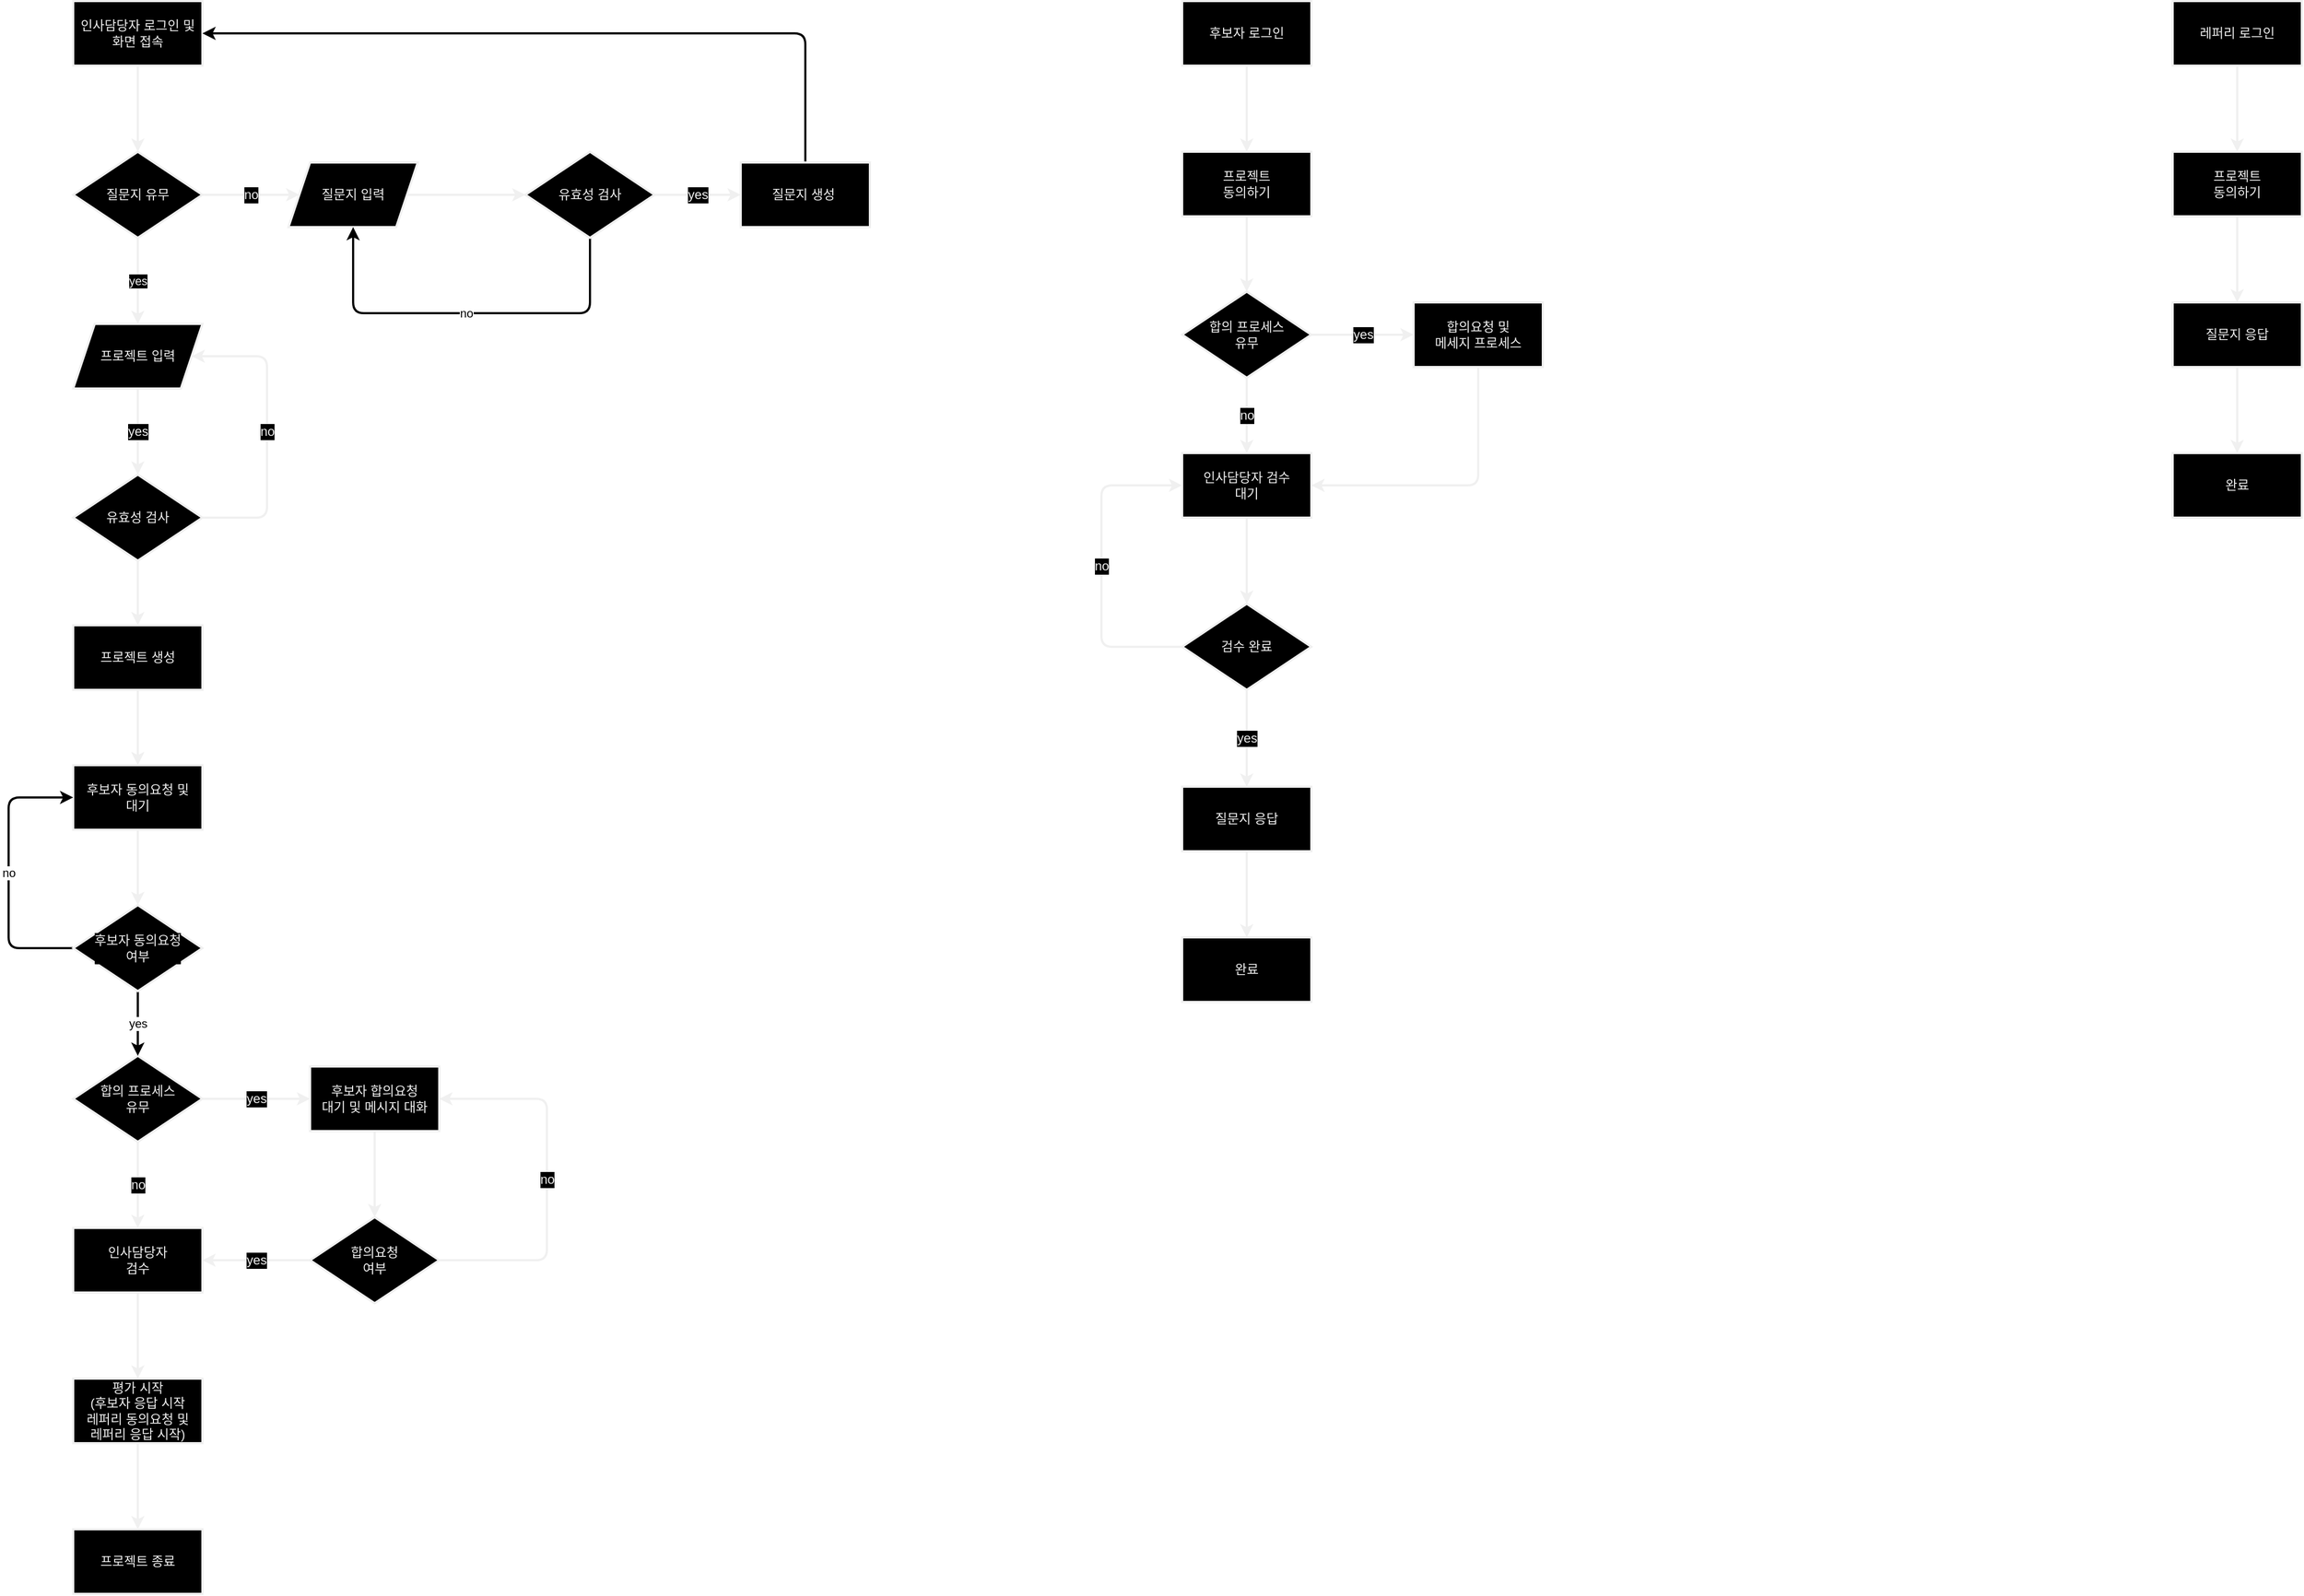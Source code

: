 <mxfile scale="1" border="0">
    <diagram id="-TkkRAmG4_V0f1dHDEug" name="Page-1">
        <mxGraphModel dx="2060" dy="874" grid="1" gridSize="10" guides="1" tooltips="1" connect="1" arrows="1" fold="1" page="1" pageScale="1" pageWidth="850" pageHeight="1100" background="none" math="0" shadow="0">
            <root>
                <mxCell id="0"/>
                <mxCell id="1" parent="0"/>
                <mxCell id="5" style="edgeStyle=none;html=1;exitX=0.5;exitY=1;exitDx=0;exitDy=0;entryX=0.5;entryY=0;entryDx=0;entryDy=0;strokeWidth=2;fillColor=#000000;labelBackgroundColor=#000000;labelBorderColor=none;fontStyle=0;strokeColor=#F0F0F0;fontColor=#F0F0F0;" parent="1" source="3" target="17" edge="1">
                    <mxGeometry relative="1" as="geometry">
                        <mxPoint x="175" y="250" as="targetPoint"/>
                    </mxGeometry>
                </mxCell>
                <mxCell id="3" value="인사담당자 로그인 및&lt;br&gt;화면 접속" style="rounded=0;whiteSpace=wrap;html=1;strokeWidth=2;fillColor=#000000;labelBackgroundColor=#000000;labelBorderColor=none;fontStyle=0;strokeColor=#F0F0F0;fontColor=#F0F0F0;" parent="1" vertex="1">
                    <mxGeometry x="115" y="150" width="120" height="60" as="geometry"/>
                </mxCell>
                <mxCell id="6" value="yes" style="edgeStyle=none;html=1;exitX=0.5;exitY=1;exitDx=0;exitDy=0;entryX=0.5;entryY=0;entryDx=0;entryDy=0;strokeWidth=2;fillColor=#000000;labelBackgroundColor=#000000;labelBorderColor=none;fontStyle=0;strokeColor=#F0F0F0;fontColor=#F0F0F0;" parent="1" source="17" target="25" edge="1">
                    <mxGeometry relative="1" as="geometry">
                        <mxPoint x="175" y="320" as="sourcePoint"/>
                        <mxPoint x="175" y="380" as="targetPoint"/>
                    </mxGeometry>
                </mxCell>
                <mxCell id="27" value="no" style="edgeStyle=none;html=1;fontFamily=Helvetica;fontSize=12;fontColor=#F0F0F0;strokeWidth=2;fillColor=#000000;labelBackgroundColor=#000000;labelBorderColor=none;fontStyle=0;strokeColor=#F0F0F0;" parent="1" source="17" target="26" edge="1">
                    <mxGeometry relative="1" as="geometry"/>
                </mxCell>
                <mxCell id="17" value="질문지 유무" style="rhombus;whiteSpace=wrap;html=1;rounded=0;shadow=0;fontFamily=Helvetica;fontSize=12;strokeWidth=2;fillColor=#000000;labelBackgroundColor=#000000;labelBorderColor=none;fontStyle=0;strokeColor=#F0F0F0;fontColor=#F0F0F0;" parent="1" vertex="1">
                    <mxGeometry x="115" y="290" width="120" height="80" as="geometry"/>
                </mxCell>
                <mxCell id="39" value="yes" style="edgeStyle=none;html=1;exitX=0.5;exitY=1;exitDx=0;exitDy=0;entryX=0.5;entryY=0;entryDx=0;entryDy=0;fontFamily=Helvetica;fontSize=12;fontColor=#F0F0F0;strokeWidth=2;fillColor=#000000;labelBackgroundColor=#000000;labelBorderColor=none;fontStyle=0;strokeColor=#F0F0F0;" parent="1" source="25" target="38" edge="1">
                    <mxGeometry relative="1" as="geometry"/>
                </mxCell>
                <mxCell id="25" value="프로젝트 입력" style="shape=parallelogram;perimeter=parallelogramPerimeter;whiteSpace=wrap;html=1;fixedSize=1;rounded=0;shadow=0;fontFamily=Helvetica;fontSize=12;strokeWidth=2;fillColor=#000000;labelBackgroundColor=#000000;labelBorderColor=none;fontStyle=0;strokeColor=#F0F0F0;fontColor=#F0F0F0;" parent="1" vertex="1">
                    <mxGeometry x="115" y="450" width="120" height="60" as="geometry"/>
                </mxCell>
                <mxCell id="30" value="" style="edgeStyle=none;html=1;fontFamily=Helvetica;fontSize=12;fontColor=#F0F0F0;strokeWidth=2;fillColor=#000000;labelBackgroundColor=#000000;labelBorderColor=none;fontStyle=0;strokeColor=#F0F0F0;" parent="1" source="26" target="29" edge="1">
                    <mxGeometry relative="1" as="geometry"/>
                </mxCell>
                <mxCell id="26" value="질문지 입력" style="shape=parallelogram;perimeter=parallelogramPerimeter;whiteSpace=wrap;html=1;fixedSize=1;rounded=0;shadow=0;strokeWidth=2;fillColor=#000000;labelBackgroundColor=#000000;labelBorderColor=none;fontStyle=0;strokeColor=#F0F0F0;fontColor=#F0F0F0;" parent="1" vertex="1">
                    <mxGeometry x="315" y="300" width="120" height="60" as="geometry"/>
                </mxCell>
                <mxCell id="34" value="yes" style="edgeStyle=none;html=1;fontFamily=Helvetica;fontSize=12;fontColor=#F0F0F0;strokeWidth=2;fillColor=#000000;labelBackgroundColor=#000000;labelBorderColor=none;fontStyle=0;strokeColor=#F0F0F0;" parent="1" source="29" target="33" edge="1">
                    <mxGeometry relative="1" as="geometry"/>
                </mxCell>
                <mxCell id="121" value="no" style="edgeStyle=none;html=1;exitX=0.5;exitY=1;exitDx=0;exitDy=0;entryX=0.5;entryY=1;entryDx=0;entryDy=0;strokeWidth=2;" edge="1" parent="1" source="29" target="26">
                    <mxGeometry relative="1" as="geometry">
                        <Array as="points">
                            <mxPoint x="595" y="440"/>
                            <mxPoint x="480" y="440"/>
                            <mxPoint x="375" y="440"/>
                        </Array>
                    </mxGeometry>
                </mxCell>
                <mxCell id="29" value="유효성 검사" style="rhombus;whiteSpace=wrap;html=1;rounded=0;shadow=0;strokeWidth=2;fillColor=#000000;labelBackgroundColor=#000000;labelBorderColor=none;fontStyle=0;strokeColor=#F0F0F0;fontColor=#F0F0F0;" parent="1" vertex="1">
                    <mxGeometry x="535" y="290" width="120" height="80" as="geometry"/>
                </mxCell>
                <mxCell id="120" style="edgeStyle=none;html=1;exitX=0.5;exitY=0;exitDx=0;exitDy=0;entryX=1;entryY=0.5;entryDx=0;entryDy=0;strokeWidth=2;" edge="1" parent="1" source="33" target="3">
                    <mxGeometry relative="1" as="geometry">
                        <Array as="points">
                            <mxPoint x="795" y="180"/>
                            <mxPoint x="560" y="180"/>
                        </Array>
                    </mxGeometry>
                </mxCell>
                <mxCell id="33" value="질문지 생성&amp;nbsp;" style="whiteSpace=wrap;html=1;rounded=0;shadow=0;strokeWidth=2;fillColor=#000000;labelBackgroundColor=#000000;labelBorderColor=none;fontStyle=0;strokeColor=#F0F0F0;fontColor=#F0F0F0;" parent="1" vertex="1">
                    <mxGeometry x="735" y="300" width="120" height="60" as="geometry"/>
                </mxCell>
                <mxCell id="40" value="no" style="edgeStyle=none;html=1;exitX=1;exitY=0.5;exitDx=0;exitDy=0;entryX=1;entryY=0.5;entryDx=0;entryDy=0;fontFamily=Helvetica;fontSize=12;fontColor=#F0F0F0;strokeWidth=2;fillColor=#000000;labelBackgroundColor=#000000;labelBorderColor=none;fontStyle=0;strokeColor=#F0F0F0;" parent="1" source="38" target="25" edge="1">
                    <mxGeometry relative="1" as="geometry">
                        <Array as="points">
                            <mxPoint x="295" y="630"/>
                            <mxPoint x="295" y="560"/>
                            <mxPoint x="295" y="480"/>
                        </Array>
                    </mxGeometry>
                </mxCell>
                <mxCell id="42" style="edgeStyle=none;html=1;exitX=0.5;exitY=1;exitDx=0;exitDy=0;fontFamily=Helvetica;fontSize=12;fontColor=#F0F0F0;strokeWidth=2;fillColor=#000000;labelBackgroundColor=#000000;labelBorderColor=none;fontStyle=0;strokeColor=#F0F0F0;" parent="1" source="38" target="41" edge="1">
                    <mxGeometry relative="1" as="geometry"/>
                </mxCell>
                <mxCell id="38" value="유효성 검사" style="rhombus;whiteSpace=wrap;html=1;rounded=0;shadow=0;fontFamily=Helvetica;fontSize=12;strokeWidth=2;fillColor=#000000;labelBackgroundColor=#000000;labelBorderColor=none;fontStyle=0;strokeColor=#F0F0F0;fontColor=#F0F0F0;" parent="1" vertex="1">
                    <mxGeometry x="115" y="590" width="120" height="80" as="geometry"/>
                </mxCell>
                <mxCell id="44" style="edgeStyle=none;html=1;exitX=0.5;exitY=1;exitDx=0;exitDy=0;fontFamily=Helvetica;fontSize=12;fontColor=#F0F0F0;entryX=0.5;entryY=0;entryDx=0;entryDy=0;strokeWidth=2;fillColor=#000000;labelBackgroundColor=#000000;labelBorderColor=none;fontStyle=0;strokeColor=#F0F0F0;" parent="1" source="41" target="45" edge="1">
                    <mxGeometry relative="1" as="geometry">
                        <mxPoint x="205" y="860" as="targetPoint"/>
                    </mxGeometry>
                </mxCell>
                <mxCell id="41" value="프로젝트 생성" style="whiteSpace=wrap;html=1;rounded=0;shadow=0;strokeWidth=2;fillColor=#000000;labelBackgroundColor=#000000;labelBorderColor=none;fontStyle=0;strokeColor=#F0F0F0;fontColor=#F0F0F0;" parent="1" vertex="1">
                    <mxGeometry x="115" y="730" width="120" height="60" as="geometry"/>
                </mxCell>
                <mxCell id="57" style="edgeStyle=none;html=1;exitX=0.5;exitY=1;exitDx=0;exitDy=0;fontFamily=Helvetica;fontSize=12;fontColor=#F0F0F0;strokeWidth=2;fillColor=#000000;labelBackgroundColor=#000000;labelBorderColor=none;fontStyle=0;strokeColor=#F0F0F0;entryX=0.5;entryY=0;entryDx=0;entryDy=0;" parent="1" source="45" target="114" edge="1">
                    <mxGeometry relative="1" as="geometry">
                        <mxPoint x="175" y="990" as="targetPoint"/>
                        <Array as="points"/>
                    </mxGeometry>
                </mxCell>
                <mxCell id="45" value="후보자 동의요청 및&lt;br&gt;대기" style="whiteSpace=wrap;html=1;rounded=0;shadow=0;strokeWidth=2;fillColor=#000000;labelBackgroundColor=#000000;labelBorderColor=none;fontStyle=0;strokeColor=#F0F0F0;fontColor=#F0F0F0;" parent="1" vertex="1">
                    <mxGeometry x="115" y="860" width="120" height="60" as="geometry"/>
                </mxCell>
                <mxCell id="74" style="edgeStyle=none;html=1;exitX=0.5;exitY=1;exitDx=0;exitDy=0;entryX=0.5;entryY=0;entryDx=0;entryDy=0;fontFamily=Helvetica;fontSize=12;fontColor=#F0F0F0;strokeWidth=2;fillColor=#000000;labelBackgroundColor=#000000;labelBorderColor=none;fontStyle=0;strokeColor=#F0F0F0;" parent="1" source="46" target="73" edge="1">
                    <mxGeometry relative="1" as="geometry"/>
                </mxCell>
                <mxCell id="46" value="후보자 로그인" style="rounded=0;whiteSpace=wrap;html=1;strokeWidth=2;fillColor=#000000;labelBackgroundColor=#000000;labelBorderColor=none;fontStyle=0;strokeColor=#F0F0F0;fontColor=#F0F0F0;" parent="1" vertex="1">
                    <mxGeometry x="1145" y="150" width="120" height="60" as="geometry"/>
                </mxCell>
                <mxCell id="59" value="no" style="edgeStyle=none;html=1;fontFamily=Helvetica;fontSize=12;fontColor=#F0F0F0;strokeWidth=2;fillColor=#000000;labelBackgroundColor=#000000;labelBorderColor=none;fontStyle=0;strokeColor=#F0F0F0;" parent="1" source="56" target="58" edge="1">
                    <mxGeometry relative="1" as="geometry"/>
                </mxCell>
                <mxCell id="61" value="yes" style="edgeStyle=none;html=1;fontFamily=Helvetica;fontSize=12;fontColor=#F0F0F0;strokeWidth=2;fillColor=#000000;labelBackgroundColor=#000000;labelBorderColor=none;fontStyle=0;strokeColor=#F0F0F0;" parent="1" source="56" target="60" edge="1">
                    <mxGeometry relative="1" as="geometry"/>
                </mxCell>
                <mxCell id="56" value="합의 프로세스&lt;br&gt;유무" style="rhombus;whiteSpace=wrap;html=1;rounded=0;shadow=0;fontFamily=Helvetica;fontSize=12;strokeWidth=2;fillColor=#000000;labelBackgroundColor=#000000;labelBorderColor=none;fontStyle=0;strokeColor=#F0F0F0;fontColor=#F0F0F0;" parent="1" vertex="1">
                    <mxGeometry x="115" y="1130" width="120" height="80" as="geometry"/>
                </mxCell>
                <mxCell id="69" value="" style="edgeStyle=none;html=1;fontFamily=Helvetica;fontSize=12;fontColor=#F0F0F0;strokeWidth=2;fillColor=#000000;labelBackgroundColor=#000000;labelBorderColor=none;fontStyle=0;strokeColor=#F0F0F0;" parent="1" source="58" target="68" edge="1">
                    <mxGeometry relative="1" as="geometry"/>
                </mxCell>
                <mxCell id="58" value="인사담당자&lt;br&gt;검수" style="whiteSpace=wrap;html=1;rounded=0;shadow=0;strokeWidth=2;fillColor=#000000;labelBackgroundColor=#000000;labelBorderColor=none;fontStyle=0;strokeColor=#F0F0F0;fontColor=#F0F0F0;" parent="1" vertex="1">
                    <mxGeometry x="115" y="1290" width="120" height="60" as="geometry"/>
                </mxCell>
                <mxCell id="63" style="edgeStyle=none;html=1;exitX=0.5;exitY=1;exitDx=0;exitDy=0;fontFamily=Helvetica;fontSize=12;fontColor=#F0F0F0;strokeWidth=2;fillColor=#000000;labelBackgroundColor=#000000;labelBorderColor=none;fontStyle=0;strokeColor=#F0F0F0;" parent="1" source="60" target="62" edge="1">
                    <mxGeometry relative="1" as="geometry"/>
                </mxCell>
                <mxCell id="60" value="후보자 합의요청&lt;br&gt;대기 및 메시지 대화" style="whiteSpace=wrap;html=1;rounded=0;shadow=0;strokeWidth=2;fillColor=#000000;labelBackgroundColor=#000000;labelBorderColor=none;fontStyle=0;strokeColor=#F0F0F0;fontColor=#F0F0F0;" parent="1" vertex="1">
                    <mxGeometry x="335" y="1140" width="120" height="60" as="geometry"/>
                </mxCell>
                <mxCell id="66" value="yes" style="edgeStyle=none;html=1;exitX=0;exitY=0.5;exitDx=0;exitDy=0;entryX=1;entryY=0.5;entryDx=0;entryDy=0;fontFamily=Helvetica;fontSize=12;fontColor=#F0F0F0;strokeWidth=2;fillColor=#000000;labelBackgroundColor=#000000;labelBorderColor=none;fontStyle=0;strokeColor=#F0F0F0;" parent="1" source="62" target="58" edge="1">
                    <mxGeometry relative="1" as="geometry"/>
                </mxCell>
                <mxCell id="67" value="no" style="edgeStyle=none;html=1;exitX=1;exitY=0.5;exitDx=0;exitDy=0;entryX=1;entryY=0.5;entryDx=0;entryDy=0;fontFamily=Helvetica;fontSize=12;fontColor=#F0F0F0;strokeWidth=2;fillColor=#000000;labelBackgroundColor=#000000;labelBorderColor=none;fontStyle=0;strokeColor=#F0F0F0;" parent="1" source="62" target="60" edge="1">
                    <mxGeometry relative="1" as="geometry">
                        <Array as="points">
                            <mxPoint x="555" y="1320"/>
                            <mxPoint x="555" y="1250"/>
                            <mxPoint x="555" y="1170"/>
                        </Array>
                    </mxGeometry>
                </mxCell>
                <mxCell id="62" value="합의요청&lt;br&gt;여부" style="rhombus;whiteSpace=wrap;html=1;rounded=0;shadow=0;fontFamily=Helvetica;fontSize=12;strokeWidth=2;fillColor=#000000;labelBackgroundColor=#000000;labelBorderColor=none;fontStyle=0;strokeColor=#F0F0F0;fontColor=#F0F0F0;" parent="1" vertex="1">
                    <mxGeometry x="335" y="1280" width="120" height="80" as="geometry"/>
                </mxCell>
                <mxCell id="71" value="" style="edgeStyle=none;html=1;fontFamily=Helvetica;fontSize=12;fontColor=#F0F0F0;strokeWidth=2;fillColor=#000000;labelBackgroundColor=#000000;labelBorderColor=none;fontStyle=0;strokeColor=#F0F0F0;" parent="1" source="68" target="70" edge="1">
                    <mxGeometry relative="1" as="geometry"/>
                </mxCell>
                <mxCell id="68" value="평가 시작&lt;br&gt;(후보자 응답 시작&lt;br&gt;레퍼리 동의요청 및&lt;br&gt;레퍼리 응답 시작)" style="whiteSpace=wrap;html=1;rounded=0;shadow=0;strokeWidth=2;fillColor=#000000;labelBackgroundColor=#000000;labelBorderColor=none;fontStyle=0;strokeColor=#F0F0F0;fontColor=#F0F0F0;" parent="1" vertex="1">
                    <mxGeometry x="115" y="1430" width="120" height="60" as="geometry"/>
                </mxCell>
                <mxCell id="70" value="프로젝트 종료" style="whiteSpace=wrap;html=1;rounded=0;shadow=0;strokeWidth=2;fillColor=#000000;labelBackgroundColor=#000000;labelBorderColor=none;fontStyle=0;strokeColor=#F0F0F0;fontColor=#F0F0F0;" parent="1" vertex="1">
                    <mxGeometry x="115" y="1570" width="120" height="60" as="geometry"/>
                </mxCell>
                <mxCell id="79" style="edgeStyle=none;html=1;exitX=0.5;exitY=1;exitDx=0;exitDy=0;entryX=0.5;entryY=0;entryDx=0;entryDy=0;fontFamily=Helvetica;fontSize=12;fontColor=#F0F0F0;strokeWidth=2;fillColor=#000000;labelBackgroundColor=#000000;labelBorderColor=none;fontStyle=0;strokeColor=#F0F0F0;" parent="1" source="73" target="77" edge="1">
                    <mxGeometry relative="1" as="geometry"/>
                </mxCell>
                <mxCell id="73" value="프로젝트&lt;br&gt;동의하기" style="whiteSpace=wrap;html=1;rounded=0;shadow=0;strokeWidth=2;fillColor=#000000;labelBackgroundColor=#000000;labelBorderColor=none;fontStyle=0;strokeColor=#F0F0F0;fontColor=#F0F0F0;" parent="1" vertex="1">
                    <mxGeometry x="1145" y="290" width="120" height="60" as="geometry"/>
                </mxCell>
                <mxCell id="81" value="yes" style="edgeStyle=none;html=1;fontFamily=Helvetica;fontSize=12;fontColor=#F0F0F0;entryX=0;entryY=0.5;entryDx=0;entryDy=0;exitX=1;exitY=0.5;exitDx=0;exitDy=0;strokeWidth=2;fillColor=#000000;labelBackgroundColor=#000000;labelBorderColor=none;fontStyle=0;strokeColor=#F0F0F0;" parent="1" source="77" target="88" edge="1">
                    <mxGeometry relative="1" as="geometry">
                        <mxPoint x="1220" y="560" as="targetPoint"/>
                    </mxGeometry>
                </mxCell>
                <mxCell id="89" value="no" style="edgeStyle=none;html=1;exitX=0.5;exitY=1;exitDx=0;exitDy=0;entryX=0.5;entryY=0;entryDx=0;entryDy=0;fontFamily=Helvetica;fontSize=12;fontColor=#F0F0F0;strokeWidth=2;fillColor=#000000;labelBackgroundColor=#000000;labelBorderColor=none;fontStyle=0;strokeColor=#F0F0F0;" parent="1" source="77" target="80" edge="1">
                    <mxGeometry relative="1" as="geometry"/>
                </mxCell>
                <mxCell id="77" value="합의 프로세스&lt;br&gt;유무" style="rhombus;whiteSpace=wrap;html=1;rounded=0;shadow=0;strokeWidth=2;fillColor=#000000;labelBackgroundColor=#000000;labelBorderColor=none;fontStyle=0;strokeColor=#F0F0F0;fontColor=#F0F0F0;" parent="1" vertex="1">
                    <mxGeometry x="1145" y="420" width="120" height="80" as="geometry"/>
                </mxCell>
                <mxCell id="83" style="edgeStyle=none;html=1;entryX=0.5;entryY=0;entryDx=0;entryDy=0;fontFamily=Helvetica;fontSize=12;fontColor=#F0F0F0;strokeWidth=2;fillColor=#000000;labelBackgroundColor=#000000;labelBorderColor=none;fontStyle=0;strokeColor=#F0F0F0;" parent="1" source="80" target="82" edge="1">
                    <mxGeometry relative="1" as="geometry"/>
                </mxCell>
                <mxCell id="80" value="인사담당자 검수&lt;br&gt;대기" style="whiteSpace=wrap;html=1;rounded=0;shadow=0;strokeWidth=2;fillColor=#000000;labelBackgroundColor=#000000;labelBorderColor=none;fontStyle=0;strokeColor=#F0F0F0;fontColor=#F0F0F0;" parent="1" vertex="1">
                    <mxGeometry x="1145" y="570" width="120" height="60" as="geometry"/>
                </mxCell>
                <mxCell id="85" value="yes" style="edgeStyle=none;html=1;fontFamily=Helvetica;fontSize=12;fontColor=#F0F0F0;strokeWidth=2;fillColor=#000000;labelBackgroundColor=#000000;labelBorderColor=none;fontStyle=0;strokeColor=#F0F0F0;" parent="1" source="82" target="84" edge="1">
                    <mxGeometry relative="1" as="geometry"/>
                </mxCell>
                <mxCell id="86" value="no" style="edgeStyle=none;html=1;exitX=0;exitY=0.5;exitDx=0;exitDy=0;entryX=0;entryY=0.5;entryDx=0;entryDy=0;fontFamily=Helvetica;fontSize=12;fontColor=#F0F0F0;strokeWidth=2;fillColor=#000000;labelBackgroundColor=#000000;labelBorderColor=none;fontStyle=0;strokeColor=#F0F0F0;" parent="1" source="82" target="80" edge="1">
                    <mxGeometry relative="1" as="geometry">
                        <Array as="points">
                            <mxPoint x="1070" y="750"/>
                            <mxPoint x="1070" y="680"/>
                            <mxPoint x="1070" y="600"/>
                        </Array>
                    </mxGeometry>
                </mxCell>
                <mxCell id="82" value="검수 완료" style="rhombus;whiteSpace=wrap;html=1;rounded=0;shadow=0;strokeWidth=2;fillColor=#000000;labelBackgroundColor=#000000;labelBorderColor=none;fontStyle=0;strokeColor=#F0F0F0;fontColor=#F0F0F0;" parent="1" vertex="1">
                    <mxGeometry x="1145" y="710" width="120" height="80" as="geometry"/>
                </mxCell>
                <mxCell id="92" value="" style="edgeStyle=none;html=1;fontFamily=Helvetica;fontSize=12;fontColor=#F0F0F0;strokeWidth=2;fillColor=#000000;labelBackgroundColor=#000000;labelBorderColor=none;fontStyle=0;strokeColor=#F0F0F0;" parent="1" source="84" target="91" edge="1">
                    <mxGeometry relative="1" as="geometry"/>
                </mxCell>
                <mxCell id="84" value="질문지 응답" style="whiteSpace=wrap;html=1;rounded=0;shadow=0;strokeWidth=2;fillColor=#000000;labelBackgroundColor=#000000;labelBorderColor=none;fontStyle=0;strokeColor=#F0F0F0;fontColor=#F0F0F0;" parent="1" vertex="1">
                    <mxGeometry x="1145" y="880" width="120" height="60" as="geometry"/>
                </mxCell>
                <mxCell id="90" style="edgeStyle=none;html=1;exitX=0.5;exitY=1;exitDx=0;exitDy=0;entryX=1;entryY=0.5;entryDx=0;entryDy=0;fontFamily=Helvetica;fontSize=12;fontColor=#F0F0F0;strokeWidth=2;fillColor=#000000;labelBackgroundColor=#000000;labelBorderColor=none;fontStyle=0;strokeColor=#F0F0F0;" parent="1" source="88" target="80" edge="1">
                    <mxGeometry relative="1" as="geometry">
                        <Array as="points">
                            <mxPoint x="1420" y="600"/>
                        </Array>
                    </mxGeometry>
                </mxCell>
                <mxCell id="88" value="합의요청 및&lt;br&gt;메세지 프로세스" style="rounded=0;whiteSpace=wrap;html=1;shadow=0;fontFamily=Helvetica;fontSize=12;strokeWidth=2;fillColor=#000000;labelBackgroundColor=#000000;labelBorderColor=none;fontStyle=0;strokeColor=#F0F0F0;fontColor=#F0F0F0;" parent="1" vertex="1">
                    <mxGeometry x="1360" y="430" width="120" height="60" as="geometry"/>
                </mxCell>
                <mxCell id="91" value="완료" style="whiteSpace=wrap;html=1;rounded=0;shadow=0;strokeWidth=2;fillColor=#000000;labelBackgroundColor=#000000;labelBorderColor=none;fontStyle=0;strokeColor=#F0F0F0;fontColor=#F0F0F0;" parent="1" vertex="1">
                    <mxGeometry x="1145" y="1020" width="120" height="60" as="geometry"/>
                </mxCell>
                <mxCell id="94" style="edgeStyle=none;html=1;entryX=0.5;entryY=0;entryDx=0;entryDy=0;fontFamily=Helvetica;fontSize=12;fontColor=#F0F0F0;strokeWidth=2;fillColor=#000000;labelBackgroundColor=#000000;labelBorderColor=none;fontStyle=0;strokeColor=#F0F0F0;" parent="1" source="95" target="97" edge="1">
                    <mxGeometry relative="1" as="geometry"/>
                </mxCell>
                <mxCell id="95" value="레퍼리 로그인" style="rounded=0;whiteSpace=wrap;html=1;strokeWidth=2;fillColor=#000000;labelBackgroundColor=#000000;labelBorderColor=none;fontStyle=0;strokeColor=#F0F0F0;fontColor=#F0F0F0;" parent="1" vertex="1">
                    <mxGeometry x="2065" y="150" width="120" height="60" as="geometry"/>
                </mxCell>
                <mxCell id="112" style="edgeStyle=none;html=1;exitX=0.5;exitY=1;exitDx=0;exitDy=0;entryX=0.5;entryY=0;entryDx=0;entryDy=0;fontFamily=Helvetica;fontSize=12;fontColor=#F0F0F0;strokeWidth=2;fillColor=#000000;labelBackgroundColor=#000000;labelBorderColor=none;fontStyle=0;strokeColor=#F0F0F0;" parent="1" source="97" target="107" edge="1">
                    <mxGeometry relative="1" as="geometry"/>
                </mxCell>
                <mxCell id="97" value="프로젝트&lt;br&gt;동의하기" style="whiteSpace=wrap;html=1;rounded=0;shadow=0;strokeWidth=2;fillColor=#000000;labelBackgroundColor=#000000;labelBorderColor=none;fontStyle=0;strokeColor=#F0F0F0;fontColor=#F0F0F0;" parent="1" vertex="1">
                    <mxGeometry x="2065" y="290" width="120" height="60" as="geometry"/>
                </mxCell>
                <mxCell id="106" value="" style="edgeStyle=none;html=1;fontFamily=Helvetica;fontSize=12;fontColor=#F0F0F0;strokeWidth=2;fillColor=#000000;labelBackgroundColor=#000000;labelBorderColor=none;fontStyle=0;strokeColor=#F0F0F0;" parent="1" source="107" target="110" edge="1">
                    <mxGeometry relative="1" as="geometry"/>
                </mxCell>
                <mxCell id="107" value="질문지 응답" style="whiteSpace=wrap;html=1;rounded=0;shadow=0;strokeWidth=2;fillColor=#000000;labelBackgroundColor=#000000;labelBorderColor=none;fontStyle=0;strokeColor=#F0F0F0;fontColor=#F0F0F0;" parent="1" vertex="1">
                    <mxGeometry x="2065" y="430" width="120" height="60" as="geometry"/>
                </mxCell>
                <mxCell id="110" value="완료" style="whiteSpace=wrap;html=1;rounded=0;shadow=0;strokeWidth=2;fillColor=#000000;labelBackgroundColor=#000000;labelBorderColor=none;fontStyle=0;strokeColor=#F0F0F0;fontColor=#F0F0F0;" parent="1" vertex="1">
                    <mxGeometry x="2065" y="570" width="120" height="60" as="geometry"/>
                </mxCell>
                <mxCell id="116" value="no" style="edgeStyle=none;html=1;exitX=0;exitY=0.5;exitDx=0;exitDy=0;entryX=0;entryY=0.5;entryDx=0;entryDy=0;strokeWidth=2;" edge="1" parent="1" source="114" target="45">
                    <mxGeometry relative="1" as="geometry">
                        <Array as="points">
                            <mxPoint x="55" y="1030"/>
                            <mxPoint x="55" y="960"/>
                            <mxPoint x="55" y="890"/>
                        </Array>
                    </mxGeometry>
                </mxCell>
                <mxCell id="117" value="yes" style="edgeStyle=none;html=1;exitX=0.5;exitY=1;exitDx=0;exitDy=0;entryX=0.5;entryY=0;entryDx=0;entryDy=0;strokeWidth=2;" edge="1" parent="1" source="114" target="56">
                    <mxGeometry relative="1" as="geometry">
                        <mxPoint x="175.043" y="1120.0" as="targetPoint"/>
                    </mxGeometry>
                </mxCell>
                <mxCell id="114" value="후보자 동의요청&lt;br&gt;여부" style="rhombus;whiteSpace=wrap;html=1;rounded=0;shadow=0;fontFamily=Helvetica;fontSize=12;strokeWidth=2;fillColor=#000000;labelBackgroundColor=#000000;labelBorderColor=none;fontStyle=0;strokeColor=#F0F0F0;fontColor=#F0F0F0;" vertex="1" parent="1">
                    <mxGeometry x="115" y="990" width="120" height="80" as="geometry"/>
                </mxCell>
            </root>
        </mxGraphModel>
    </diagram>
</mxfile>